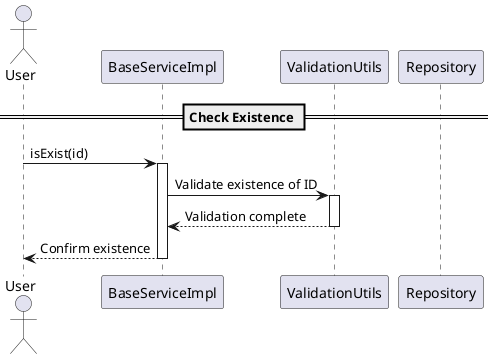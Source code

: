 @startuml IsExist

actor User
participant "BaseServiceImpl" as BSI
participant "ValidationUtils" as VU
participant "Repository" as REP

== Check Existence ==
User -> BSI: isExist(id)
activate BSI

BSI -> VU: Validate existence of ID
activate VU
VU --> BSI: Validation complete
deactivate VU

BSI --> User: Confirm existence
deactivate BSI

@enduml
